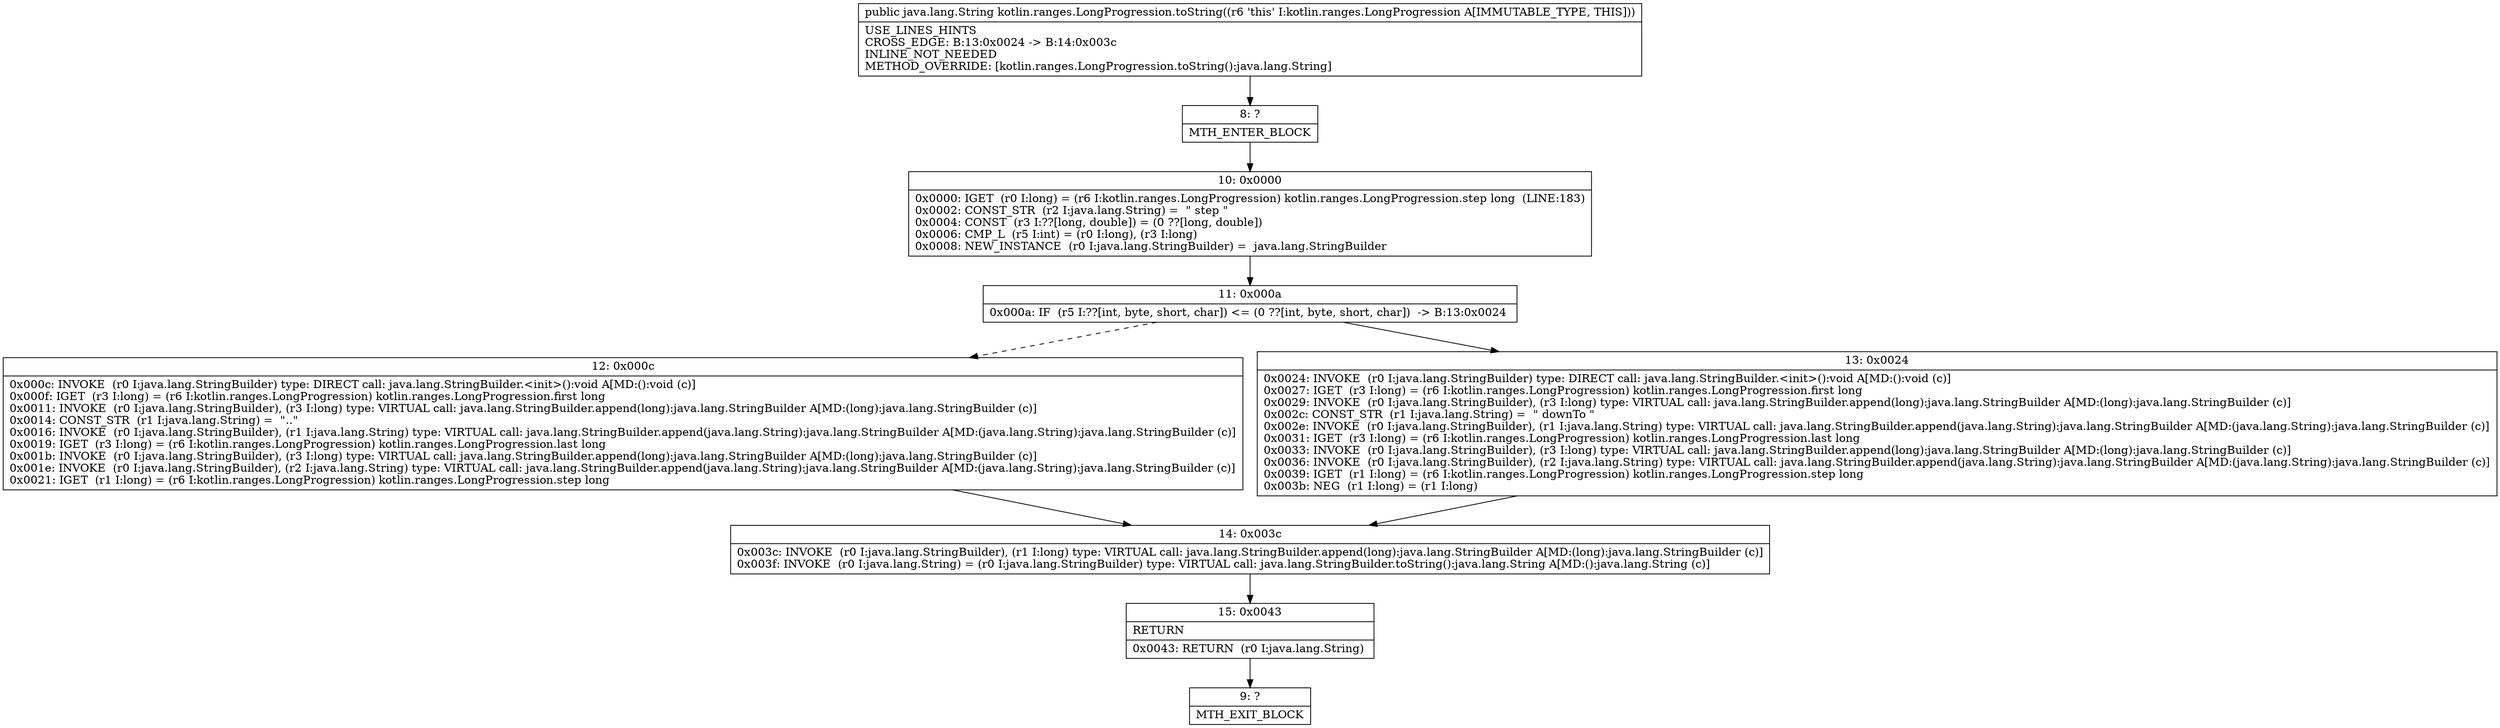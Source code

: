 digraph "CFG forkotlin.ranges.LongProgression.toString()Ljava\/lang\/String;" {
Node_8 [shape=record,label="{8\:\ ?|MTH_ENTER_BLOCK\l}"];
Node_10 [shape=record,label="{10\:\ 0x0000|0x0000: IGET  (r0 I:long) = (r6 I:kotlin.ranges.LongProgression) kotlin.ranges.LongProgression.step long  (LINE:183)\l0x0002: CONST_STR  (r2 I:java.lang.String) =  \" step \" \l0x0004: CONST  (r3 I:??[long, double]) = (0 ??[long, double]) \l0x0006: CMP_L  (r5 I:int) = (r0 I:long), (r3 I:long) \l0x0008: NEW_INSTANCE  (r0 I:java.lang.StringBuilder) =  java.lang.StringBuilder \l}"];
Node_11 [shape=record,label="{11\:\ 0x000a|0x000a: IF  (r5 I:??[int, byte, short, char]) \<= (0 ??[int, byte, short, char])  \-\> B:13:0x0024 \l}"];
Node_12 [shape=record,label="{12\:\ 0x000c|0x000c: INVOKE  (r0 I:java.lang.StringBuilder) type: DIRECT call: java.lang.StringBuilder.\<init\>():void A[MD:():void (c)]\l0x000f: IGET  (r3 I:long) = (r6 I:kotlin.ranges.LongProgression) kotlin.ranges.LongProgression.first long \l0x0011: INVOKE  (r0 I:java.lang.StringBuilder), (r3 I:long) type: VIRTUAL call: java.lang.StringBuilder.append(long):java.lang.StringBuilder A[MD:(long):java.lang.StringBuilder (c)]\l0x0014: CONST_STR  (r1 I:java.lang.String) =  \"..\" \l0x0016: INVOKE  (r0 I:java.lang.StringBuilder), (r1 I:java.lang.String) type: VIRTUAL call: java.lang.StringBuilder.append(java.lang.String):java.lang.StringBuilder A[MD:(java.lang.String):java.lang.StringBuilder (c)]\l0x0019: IGET  (r3 I:long) = (r6 I:kotlin.ranges.LongProgression) kotlin.ranges.LongProgression.last long \l0x001b: INVOKE  (r0 I:java.lang.StringBuilder), (r3 I:long) type: VIRTUAL call: java.lang.StringBuilder.append(long):java.lang.StringBuilder A[MD:(long):java.lang.StringBuilder (c)]\l0x001e: INVOKE  (r0 I:java.lang.StringBuilder), (r2 I:java.lang.String) type: VIRTUAL call: java.lang.StringBuilder.append(java.lang.String):java.lang.StringBuilder A[MD:(java.lang.String):java.lang.StringBuilder (c)]\l0x0021: IGET  (r1 I:long) = (r6 I:kotlin.ranges.LongProgression) kotlin.ranges.LongProgression.step long \l}"];
Node_14 [shape=record,label="{14\:\ 0x003c|0x003c: INVOKE  (r0 I:java.lang.StringBuilder), (r1 I:long) type: VIRTUAL call: java.lang.StringBuilder.append(long):java.lang.StringBuilder A[MD:(long):java.lang.StringBuilder (c)]\l0x003f: INVOKE  (r0 I:java.lang.String) = (r0 I:java.lang.StringBuilder) type: VIRTUAL call: java.lang.StringBuilder.toString():java.lang.String A[MD:():java.lang.String (c)]\l}"];
Node_15 [shape=record,label="{15\:\ 0x0043|RETURN\l|0x0043: RETURN  (r0 I:java.lang.String) \l}"];
Node_9 [shape=record,label="{9\:\ ?|MTH_EXIT_BLOCK\l}"];
Node_13 [shape=record,label="{13\:\ 0x0024|0x0024: INVOKE  (r0 I:java.lang.StringBuilder) type: DIRECT call: java.lang.StringBuilder.\<init\>():void A[MD:():void (c)]\l0x0027: IGET  (r3 I:long) = (r6 I:kotlin.ranges.LongProgression) kotlin.ranges.LongProgression.first long \l0x0029: INVOKE  (r0 I:java.lang.StringBuilder), (r3 I:long) type: VIRTUAL call: java.lang.StringBuilder.append(long):java.lang.StringBuilder A[MD:(long):java.lang.StringBuilder (c)]\l0x002c: CONST_STR  (r1 I:java.lang.String) =  \" downTo \" \l0x002e: INVOKE  (r0 I:java.lang.StringBuilder), (r1 I:java.lang.String) type: VIRTUAL call: java.lang.StringBuilder.append(java.lang.String):java.lang.StringBuilder A[MD:(java.lang.String):java.lang.StringBuilder (c)]\l0x0031: IGET  (r3 I:long) = (r6 I:kotlin.ranges.LongProgression) kotlin.ranges.LongProgression.last long \l0x0033: INVOKE  (r0 I:java.lang.StringBuilder), (r3 I:long) type: VIRTUAL call: java.lang.StringBuilder.append(long):java.lang.StringBuilder A[MD:(long):java.lang.StringBuilder (c)]\l0x0036: INVOKE  (r0 I:java.lang.StringBuilder), (r2 I:java.lang.String) type: VIRTUAL call: java.lang.StringBuilder.append(java.lang.String):java.lang.StringBuilder A[MD:(java.lang.String):java.lang.StringBuilder (c)]\l0x0039: IGET  (r1 I:long) = (r6 I:kotlin.ranges.LongProgression) kotlin.ranges.LongProgression.step long \l0x003b: NEG  (r1 I:long) = (r1 I:long) \l}"];
MethodNode[shape=record,label="{public java.lang.String kotlin.ranges.LongProgression.toString((r6 'this' I:kotlin.ranges.LongProgression A[IMMUTABLE_TYPE, THIS]))  | USE_LINES_HINTS\lCROSS_EDGE: B:13:0x0024 \-\> B:14:0x003c\lINLINE_NOT_NEEDED\lMETHOD_OVERRIDE: [kotlin.ranges.LongProgression.toString():java.lang.String]\l}"];
MethodNode -> Node_8;Node_8 -> Node_10;
Node_10 -> Node_11;
Node_11 -> Node_12[style=dashed];
Node_11 -> Node_13;
Node_12 -> Node_14;
Node_14 -> Node_15;
Node_15 -> Node_9;
Node_13 -> Node_14;
}

